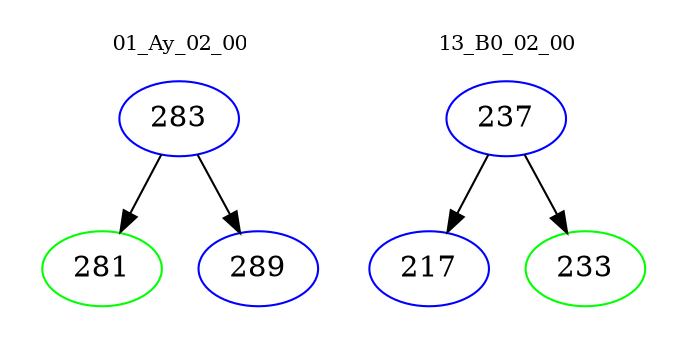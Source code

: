 digraph{
subgraph cluster_0 {
color = white
label = "01_Ay_02_00";
fontsize=10;
T0_283 [label="283", color="blue"]
T0_283 -> T0_281 [color="black"]
T0_281 [label="281", color="green"]
T0_283 -> T0_289 [color="black"]
T0_289 [label="289", color="blue"]
}
subgraph cluster_1 {
color = white
label = "13_B0_02_00";
fontsize=10;
T1_237 [label="237", color="blue"]
T1_237 -> T1_217 [color="black"]
T1_217 [label="217", color="blue"]
T1_237 -> T1_233 [color="black"]
T1_233 [label="233", color="green"]
}
}
